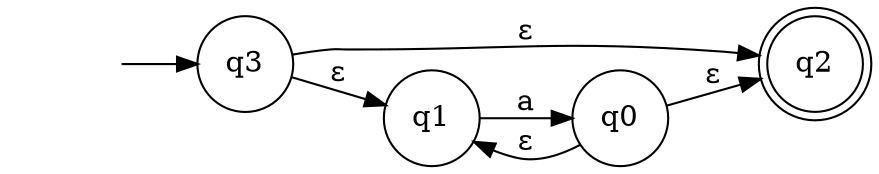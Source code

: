 digraph NFA { 
rankdir=LR; 
node [ shape = none]; ""; 
node [ shape = doublecircle]; q2; 
node [ shape = circle];
"" -> q3;
q3 -> q1 [ label = "ε" ];
q3 -> q2 [ label = "ε" ];
q1 -> q0 [ label = "a" ];
q0 -> q1 [ label = "ε" ];
q0 -> q2 [ label = "ε" ];
}
